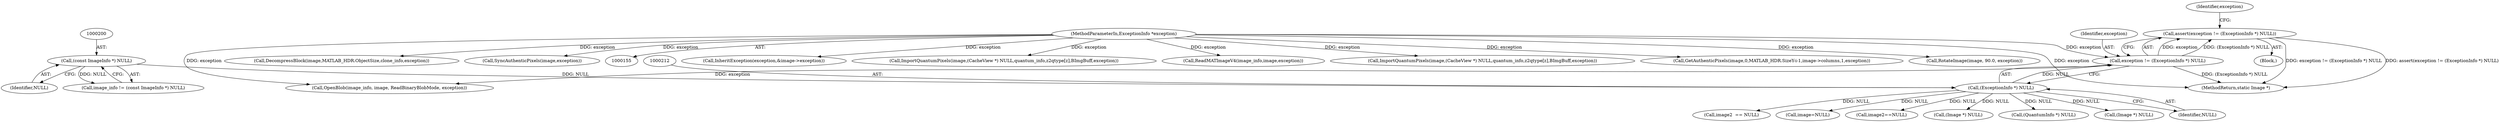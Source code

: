 digraph "0_ImageMagick_437a35e57db5ec078f4a3ccbf71f941276e88430@API" {
"1000208" [label="(Call,assert(exception != (ExceptionInfo *) NULL))"];
"1000209" [label="(Call,exception != (ExceptionInfo *) NULL)"];
"1000157" [label="(MethodParameterIn,ExceptionInfo *exception)"];
"1000211" [label="(Call,(ExceptionInfo *) NULL)"];
"1000199" [label="(Call,(const ImageInfo *) NULL)"];
"1000197" [label="(Call,image_info != (const ImageInfo *) NULL)"];
"1000210" [label="(Identifier,exception)"];
"1000217" [label="(Identifier,exception)"];
"1000232" [label="(Call,OpenBlob(image_info, image, ReadBinaryBlobMode, exception))"];
"1000286" [label="(Call,image2  == NULL)"];
"1000201" [label="(Identifier,NULL)"];
"1001077" [label="(Call,InheritException(exception,&image->exception))"];
"1000157" [label="(MethodParameterIn,ExceptionInfo *exception)"];
"1000158" [label="(Block,)"];
"1001266" [label="(Call,ImportQuantumPixels(image,(CacheView *) NULL,quantum_info,z2qtype[z],BImgBuff,exception))"];
"1000209" [label="(Call,exception != (ExceptionInfo *) NULL)"];
"1001715" [label="(Call,image=NULL)"];
"1000281" [label="(Call,ReadMATImageV4(image_info,image,exception))"];
"1001302" [label="(Call,ImportQuantumPixels(image,(CacheView *) NULL,quantum_info,z2qtype[z],BImgBuff,exception))"];
"1001827" [label="(MethodReturn,static Image *)"];
"1001174" [label="(Call,GetAuthenticPixels(image,0,MATLAB_HDR.SizeY-i-1,image->columns,1,exception))"];
"1000199" [label="(Call,(const ImageInfo *) NULL)"];
"1000466" [label="(Call,image2==NULL)"];
"1000211" [label="(Call,(ExceptionInfo *) NULL)"];
"1001721" [label="(Call,(Image *) NULL)"];
"1001514" [label="(Call,RotateImage(image, 90.0, exception))"];
"1000984" [label="(Call,(QuantumInfo *) NULL)"];
"1000458" [label="(Call,DecompressBlock(image,MATLAB_HDR.ObjectSize,clone_info,exception))"];
"1000208" [label="(Call,assert(exception != (ExceptionInfo *) NULL))"];
"1001342" [label="(Call,SyncAuthenticPixels(image,exception))"];
"1000247" [label="(Call,(Image *) NULL)"];
"1000213" [label="(Identifier,NULL)"];
"1000208" -> "1000158"  [label="AST: "];
"1000208" -> "1000209"  [label="CFG: "];
"1000209" -> "1000208"  [label="AST: "];
"1000217" -> "1000208"  [label="CFG: "];
"1000208" -> "1001827"  [label="DDG: exception != (ExceptionInfo *) NULL"];
"1000208" -> "1001827"  [label="DDG: assert(exception != (ExceptionInfo *) NULL)"];
"1000209" -> "1000208"  [label="DDG: exception"];
"1000209" -> "1000208"  [label="DDG: (ExceptionInfo *) NULL"];
"1000209" -> "1000211"  [label="CFG: "];
"1000210" -> "1000209"  [label="AST: "];
"1000211" -> "1000209"  [label="AST: "];
"1000209" -> "1001827"  [label="DDG: (ExceptionInfo *) NULL"];
"1000157" -> "1000209"  [label="DDG: exception"];
"1000211" -> "1000209"  [label="DDG: NULL"];
"1000209" -> "1000232"  [label="DDG: exception"];
"1000157" -> "1000155"  [label="AST: "];
"1000157" -> "1001827"  [label="DDG: exception"];
"1000157" -> "1000232"  [label="DDG: exception"];
"1000157" -> "1000281"  [label="DDG: exception"];
"1000157" -> "1000458"  [label="DDG: exception"];
"1000157" -> "1001077"  [label="DDG: exception"];
"1000157" -> "1001174"  [label="DDG: exception"];
"1000157" -> "1001266"  [label="DDG: exception"];
"1000157" -> "1001302"  [label="DDG: exception"];
"1000157" -> "1001342"  [label="DDG: exception"];
"1000157" -> "1001514"  [label="DDG: exception"];
"1000211" -> "1000213"  [label="CFG: "];
"1000212" -> "1000211"  [label="AST: "];
"1000213" -> "1000211"  [label="AST: "];
"1000199" -> "1000211"  [label="DDG: NULL"];
"1000211" -> "1000247"  [label="DDG: NULL"];
"1000211" -> "1000286"  [label="DDG: NULL"];
"1000211" -> "1000466"  [label="DDG: NULL"];
"1000211" -> "1000984"  [label="DDG: NULL"];
"1000211" -> "1001715"  [label="DDG: NULL"];
"1000211" -> "1001721"  [label="DDG: NULL"];
"1000199" -> "1000197"  [label="AST: "];
"1000199" -> "1000201"  [label="CFG: "];
"1000200" -> "1000199"  [label="AST: "];
"1000201" -> "1000199"  [label="AST: "];
"1000197" -> "1000199"  [label="CFG: "];
"1000199" -> "1000197"  [label="DDG: NULL"];
}
